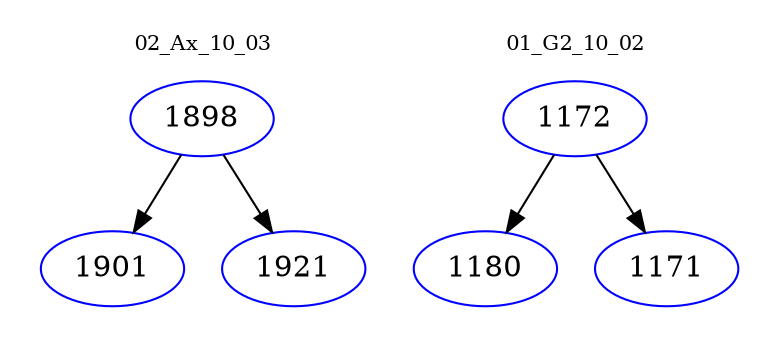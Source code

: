 digraph{
subgraph cluster_0 {
color = white
label = "02_Ax_10_03";
fontsize=10;
T0_1898 [label="1898", color="blue"]
T0_1898 -> T0_1901 [color="black"]
T0_1901 [label="1901", color="blue"]
T0_1898 -> T0_1921 [color="black"]
T0_1921 [label="1921", color="blue"]
}
subgraph cluster_1 {
color = white
label = "01_G2_10_02";
fontsize=10;
T1_1172 [label="1172", color="blue"]
T1_1172 -> T1_1180 [color="black"]
T1_1180 [label="1180", color="blue"]
T1_1172 -> T1_1171 [color="black"]
T1_1171 [label="1171", color="blue"]
}
}
